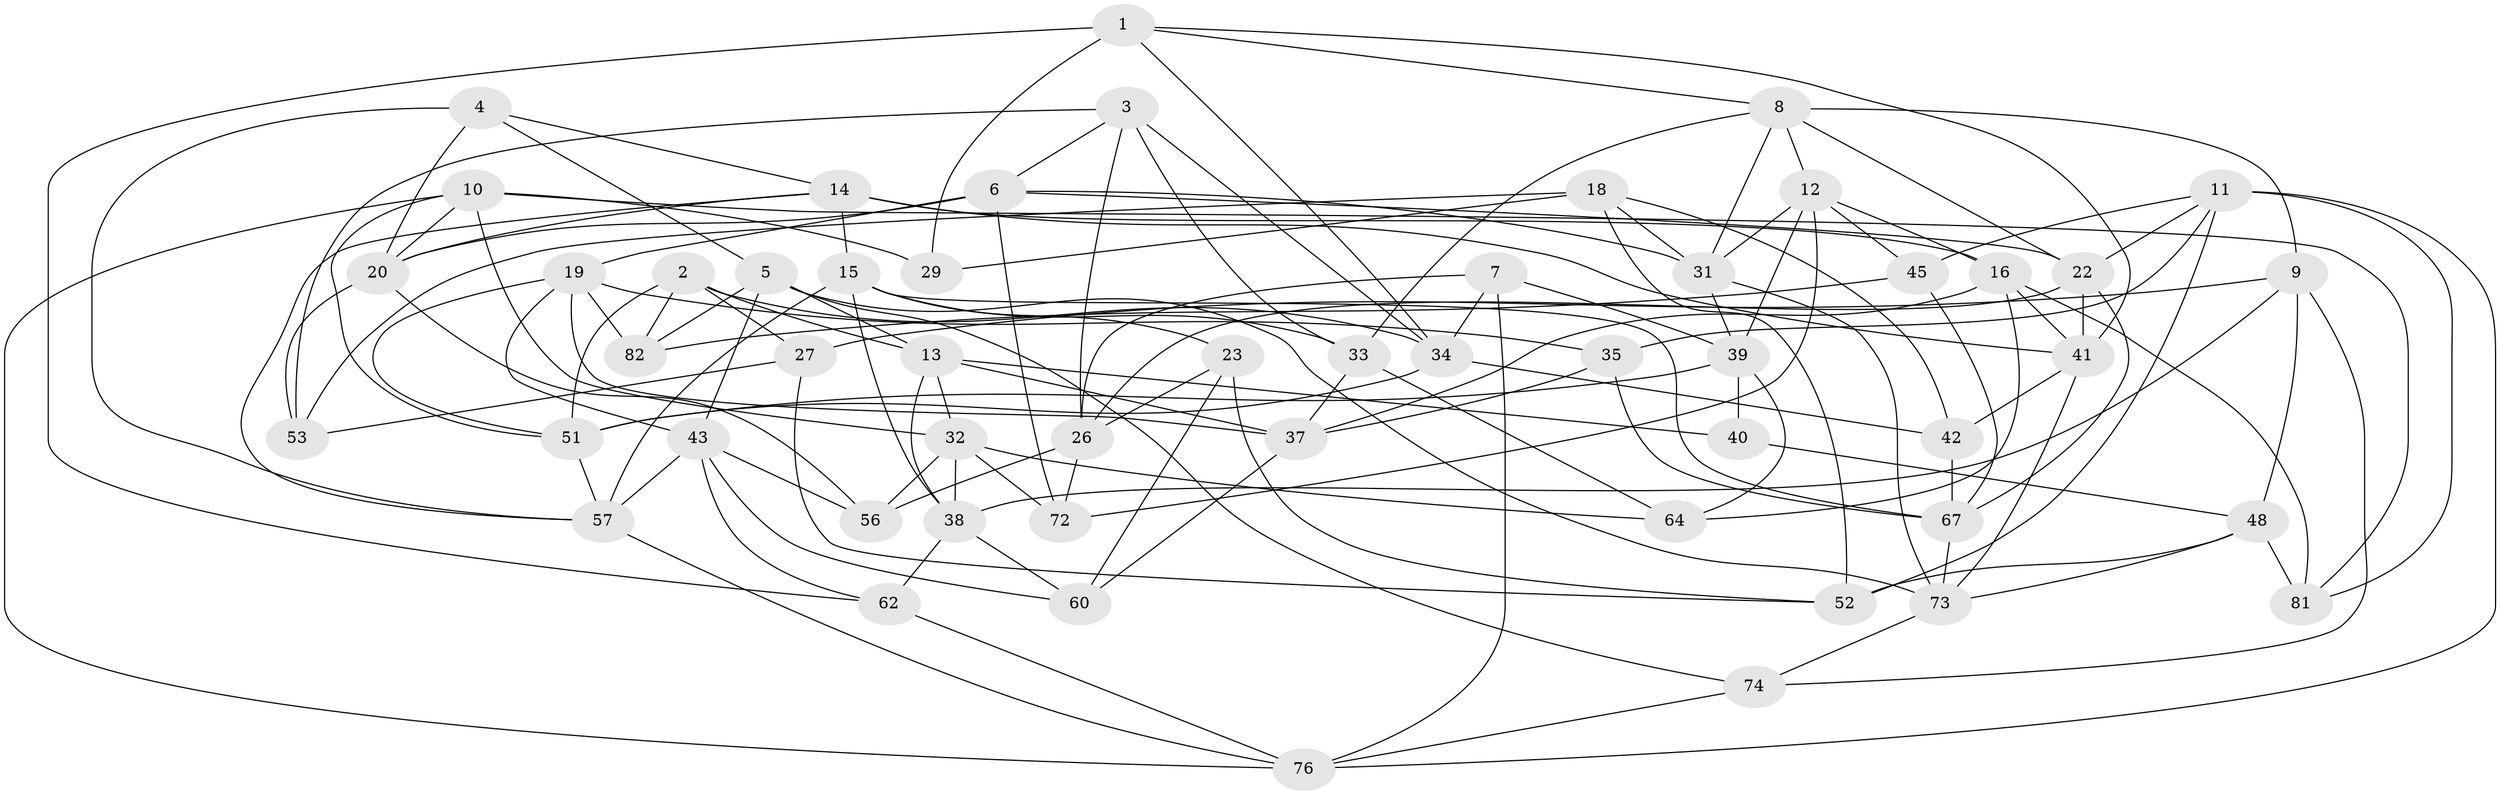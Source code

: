 // Generated by graph-tools (version 1.1) at 2025/52/02/27/25 19:52:32]
// undirected, 53 vertices, 136 edges
graph export_dot {
graph [start="1"]
  node [color=gray90,style=filled];
  1 [super="+47"];
  2 [super="+50"];
  3 [super="+65"];
  4;
  5 [super="+86"];
  6 [super="+84"];
  7;
  8 [super="+75"];
  9 [super="+24"];
  10 [super="+25"];
  11 [super="+68"];
  12 [super="+55"];
  13 [super="+30"];
  14 [super="+80"];
  15 [super="+63"];
  16 [super="+17"];
  18 [super="+21"];
  19 [super="+89"];
  20 [super="+28"];
  22 [super="+59"];
  23;
  26 [super="+66"];
  27 [super="+58"];
  29;
  31 [super="+36"];
  32 [super="+61"];
  33 [super="+49"];
  34 [super="+85"];
  35;
  37 [super="+79"];
  38 [super="+78"];
  39 [super="+46"];
  40;
  41 [super="+44"];
  42;
  43 [super="+77"];
  45;
  48 [super="+69"];
  51 [super="+54"];
  52 [super="+71"];
  53;
  56;
  57 [super="+70"];
  60;
  62;
  64;
  67 [super="+87"];
  72;
  73 [super="+83"];
  74;
  76 [super="+88"];
  81;
  82;
  1 -- 34;
  1 -- 29 [weight=2];
  1 -- 41;
  1 -- 8;
  1 -- 62;
  2 -- 51;
  2 -- 27 [weight=2];
  2 -- 34;
  2 -- 82;
  2 -- 13;
  3 -- 53;
  3 -- 33 [weight=2];
  3 -- 26;
  3 -- 6;
  3 -- 34;
  4 -- 57;
  4 -- 20;
  4 -- 5;
  4 -- 14;
  5 -- 74;
  5 -- 82;
  5 -- 13;
  5 -- 73;
  5 -- 43;
  6 -- 72;
  6 -- 31;
  6 -- 20;
  6 -- 19;
  6 -- 22;
  7 -- 34;
  7 -- 76;
  7 -- 26;
  7 -- 39;
  8 -- 31;
  8 -- 33;
  8 -- 12;
  8 -- 9;
  8 -- 22;
  9 -- 74;
  9 -- 38;
  9 -- 48;
  9 -- 27 [weight=2];
  10 -- 29;
  10 -- 81;
  10 -- 76;
  10 -- 32;
  10 -- 51;
  10 -- 20;
  11 -- 35;
  11 -- 76;
  11 -- 81;
  11 -- 45;
  11 -- 22;
  11 -- 52;
  12 -- 72;
  12 -- 31;
  12 -- 45;
  12 -- 16;
  12 -- 39;
  13 -- 40;
  13 -- 32;
  13 -- 38;
  13 -- 37;
  14 -- 16;
  14 -- 41;
  14 -- 57;
  14 -- 20;
  14 -- 15;
  15 -- 38;
  15 -- 33;
  15 -- 57;
  15 -- 67;
  15 -- 23;
  16 -- 37;
  16 -- 41;
  16 -- 81;
  16 -- 64;
  18 -- 53;
  18 -- 31;
  18 -- 42;
  18 -- 52 [weight=2];
  18 -- 29;
  19 -- 51;
  19 -- 82;
  19 -- 43;
  19 -- 35;
  19 -- 37;
  20 -- 53;
  20 -- 56;
  22 -- 26;
  22 -- 41;
  22 -- 67;
  23 -- 26;
  23 -- 52;
  23 -- 60;
  26 -- 56;
  26 -- 72;
  27 -- 53;
  27 -- 52;
  31 -- 39;
  31 -- 73;
  32 -- 64;
  32 -- 56;
  32 -- 72;
  32 -- 38;
  33 -- 64;
  33 -- 37;
  34 -- 42;
  34 -- 51;
  35 -- 67;
  35 -- 37;
  37 -- 60;
  38 -- 62;
  38 -- 60;
  39 -- 40;
  39 -- 51;
  39 -- 64;
  40 -- 48 [weight=2];
  41 -- 42;
  41 -- 73;
  42 -- 67;
  43 -- 62;
  43 -- 56;
  43 -- 57;
  43 -- 60;
  45 -- 82;
  45 -- 67;
  48 -- 52;
  48 -- 81;
  48 -- 73;
  51 -- 57;
  57 -- 76;
  62 -- 76;
  67 -- 73;
  73 -- 74;
  74 -- 76;
}
